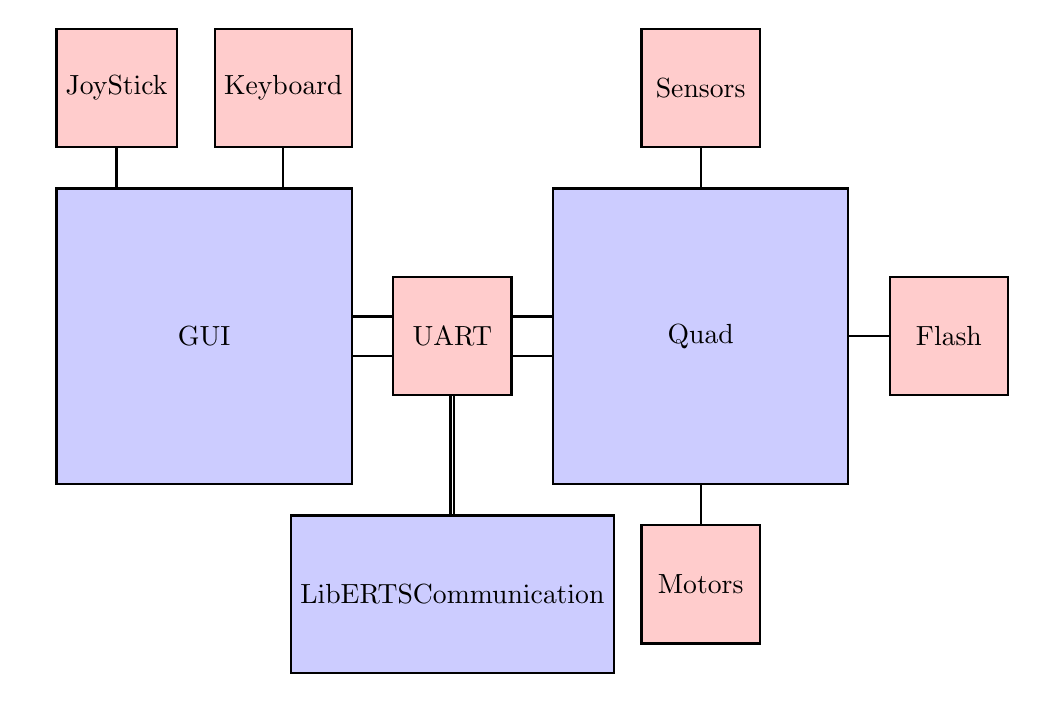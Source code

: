 \tikzstyle{system}=[draw, fill=blue!20, minimum width=3.75cm,node distance=0.5cm, minimum height=3.75cm]
\tikzstyle{system_lib}=[draw, fill=blue!20, minimum width=3.75cm,node distance=0.5cm, minimum height=2cm]
\tikzstyle{part}=[draw, fill=red!20, minimum width=1.5cm,node distance=0.5cm, minimum height=1.5cm]


\begin{tikzpicture}
\tikzstyle{every path}=[draw, thick]
    \node[system] (gui) {GUI};
    \node[part,right = of gui] (uart) {UART};
    \node[system,right = of uart] (quad) {Quad};

    \node[part,above=of gui.north west, anchor=south west] (joystick) {JoyStick};
    \node[part,above=of gui.north east, anchor=south east] (keyboard) {Keyboard};

    \node[system_lib,below=1.5cm of uart] (libcomm) {LibERTSCommunication};

    \node[part,above = of quad] (sensors) {Sensors};
    \node[part,below = of quad] (motors) {Motors};
    \node[part,right = of quad] (flash) {Flash};

\coordinate[above=.25cm of uart.center] (uartup);
\coordinate[below=.25cm of uart.center] (uartdown);

\draw[thick] (gui.north -| joystick) -- (joystick);
\draw[thick] (gui.north -| keyboard) -- (keyboard);

\draw[thick] (uart.west |- uartup) -> (gui.east |- uartup);
\draw[thick] (quad.west |- uartup) -> (uart.east |- uartup);

\draw[thick] (gui.east |- uartdown) -> (uart.west |- uartdown);
\draw[thick] (uart.east |- uartdown) -> (quad.west |- uartdown);

\draw[double,thick] (uart) -- (libcomm);
\draw[thick] (quad) -- (sensors);
\draw[thick] (quad) -- (flash);
\draw[thick] (quad) -- (motors);
\end{tikzpicture}
